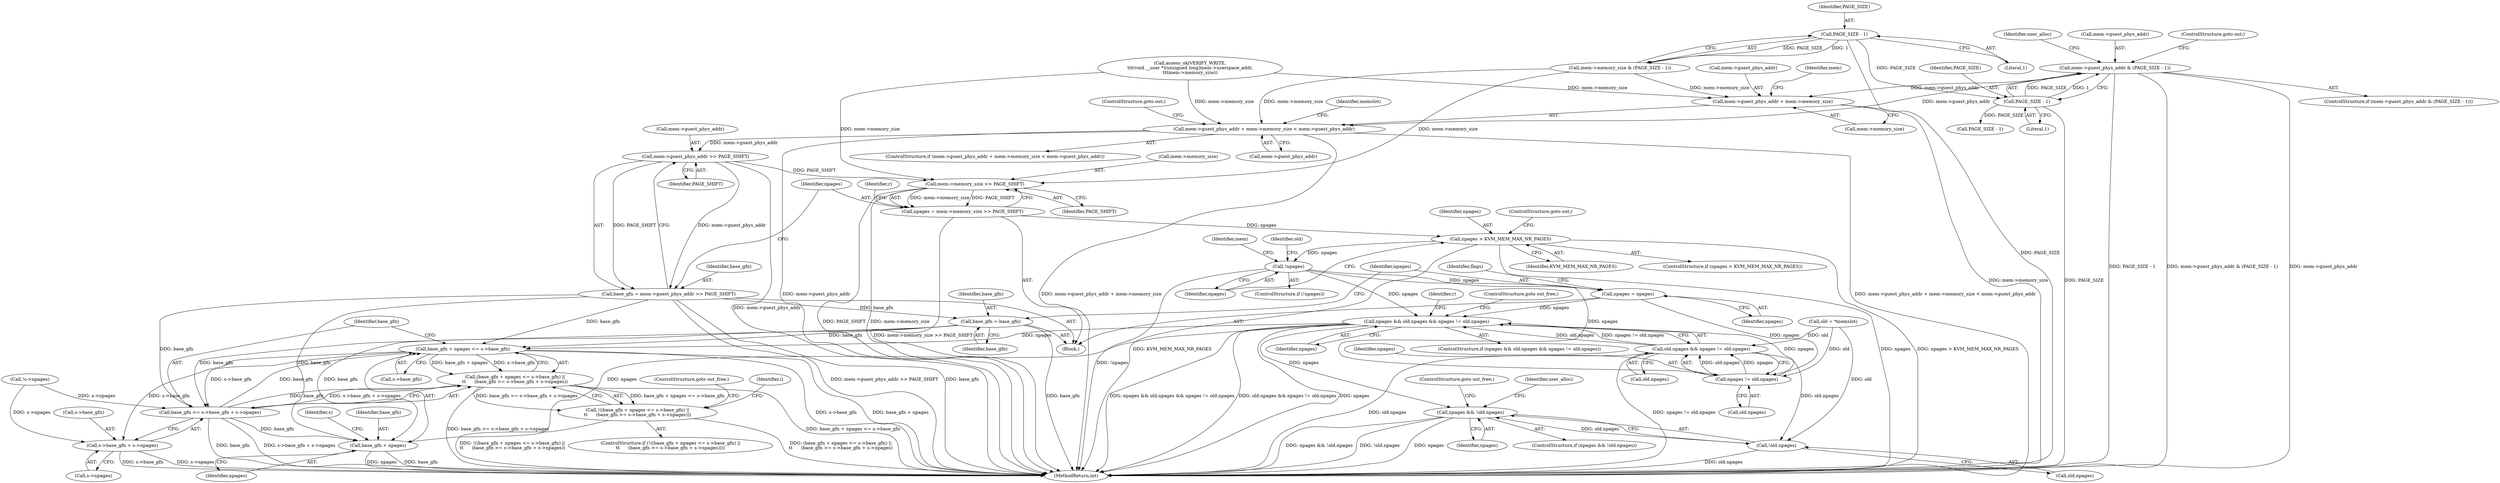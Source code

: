 digraph "0_linux_12d6e7538e2d418c08f082b1b44ffa5fb7270ed8@pointer" {
"1000145" [label="(Call,mem->guest_phys_addr & (PAGE_SIZE - 1))"];
"1000149" [label="(Call,PAGE_SIZE - 1)"];
"1000140" [label="(Call,PAGE_SIZE - 1)"];
"1000186" [label="(Call,mem->guest_phys_addr + mem->memory_size < mem->guest_phys_addr)"];
"1000209" [label="(Call,mem->guest_phys_addr >> PAGE_SHIFT)"];
"1000207" [label="(Call,base_gfn = mem->guest_phys_addr >> PAGE_SHIFT)"];
"1000247" [label="(Call,base_gfn = base_gfn)"];
"1000313" [label="(Call,base_gfn + npages <= s->base_gfn)"];
"1000312" [label="(Call,(base_gfn + npages <= s->base_gfn) ||\n\t\t      (base_gfn >= s->base_gfn + s->npages))"];
"1000311" [label="(Call,!((base_gfn + npages <= s->base_gfn) ||\n\t\t      (base_gfn >= s->base_gfn + s->npages)))"];
"1000320" [label="(Call,base_gfn >= s->base_gfn + s->npages)"];
"1000314" [label="(Call,base_gfn + npages)"];
"1000322" [label="(Call,s->base_gfn + s->npages)"];
"1000216" [label="(Call,mem->memory_size >> PAGE_SHIFT)"];
"1000214" [label="(Call,npages = mem->memory_size >> PAGE_SHIFT)"];
"1000226" [label="(Call,npages > KVM_MEM_MAX_NR_PAGES)"];
"1000231" [label="(Call,!npages)"];
"1000250" [label="(Call,npages = npages)"];
"1000263" [label="(Call,npages && old.npages && npages != old.npages)"];
"1000338" [label="(Call,npages && !old.npages)"];
"1000269" [label="(Call,npages != old.npages)"];
"1000265" [label="(Call,old.npages && npages != old.npages)"];
"1000340" [label="(Call,!old.npages)"];
"1000187" [label="(Call,mem->guest_phys_addr + mem->memory_size)"];
"1000227" [label="(Identifier,npages)"];
"1000239" [label="(Identifier,old)"];
"1000317" [label="(Call,s->base_gfn)"];
"1000165" [label="(Call,access_ok(VERIFY_WRITE,\n\t\t\t(void __user *)(unsigned long)mem->userspace_addr,\n\t\t\tmem->memory_size))"];
"1000340" [label="(Call,!old.npages)"];
"1000116" [label="(Block,)"];
"1000499" [label="(MethodReturn,int)"];
"1000230" [label="(ControlStructure,if (!npages))"];
"1000322" [label="(Call,s->base_gfn + s->npages)"];
"1000209" [label="(Call,mem->guest_phys_addr >> PAGE_SHIFT)"];
"1000235" [label="(Identifier,mem)"];
"1000247" [label="(Call,base_gfn = base_gfn)"];
"1000341" [label="(Call,old.npages)"];
"1000320" [label="(Call,base_gfn >= s->base_gfn + s->npages)"];
"1000339" [label="(Identifier,npages)"];
"1000185" [label="(ControlStructure,if (mem->guest_phys_addr + mem->memory_size < mem->guest_phys_addr))"];
"1000194" [label="(Call,mem->guest_phys_addr)"];
"1000208" [label="(Identifier,base_gfn)"];
"1000150" [label="(Identifier,PAGE_SIZE)"];
"1000321" [label="(Identifier,base_gfn)"];
"1000232" [label="(Identifier,npages)"];
"1000263" [label="(Call,npages && old.npages && npages != old.npages)"];
"1000217" [label="(Call,mem->memory_size)"];
"1000338" [label="(Call,npages && !old.npages)"];
"1000346" [label="(Identifier,user_alloc)"];
"1000315" [label="(Identifier,base_gfn)"];
"1000262" [label="(ControlStructure,if (npages && old.npages && npages != old.npages))"];
"1000161" [label="(Call,PAGE_SIZE - 1)"];
"1000215" [label="(Identifier,npages)"];
"1000191" [label="(Call,mem->memory_size)"];
"1000225" [label="(ControlStructure,if (npages > KVM_MEM_MAX_NR_PAGES))"];
"1000195" [label="(Identifier,mem)"];
"1000318" [label="(Identifier,s)"];
"1000251" [label="(Identifier,npages)"];
"1000140" [label="(Call,PAGE_SIZE - 1)"];
"1000264" [label="(Identifier,npages)"];
"1000141" [label="(Identifier,PAGE_SIZE)"];
"1000155" [label="(Identifier,user_alloc)"];
"1000149" [label="(Call,PAGE_SIZE - 1)"];
"1000249" [label="(Identifier,base_gfn)"];
"1000210" [label="(Call,mem->guest_phys_addr)"];
"1000270" [label="(Identifier,npages)"];
"1000146" [label="(Call,mem->guest_phys_addr)"];
"1000151" [label="(Literal,1)"];
"1000214" [label="(Call,npages = mem->memory_size >> PAGE_SHIFT)"];
"1000228" [label="(Identifier,KVM_MEM_MAX_NR_PAGES)"];
"1000312" [label="(Call,(base_gfn + npages <= s->base_gfn) ||\n\t\t      (base_gfn >= s->base_gfn + s->npages))"];
"1000229" [label="(ControlStructure,goto out;)"];
"1000316" [label="(Identifier,npages)"];
"1000252" [label="(Identifier,npages)"];
"1000311" [label="(Call,!((base_gfn + npages <= s->base_gfn) ||\n\t\t      (base_gfn >= s->base_gfn + s->npages)))"];
"1000314" [label="(Call,base_gfn + npages)"];
"1000326" [label="(Call,s->npages)"];
"1000248" [label="(Identifier,base_gfn)"];
"1000142" [label="(Literal,1)"];
"1000305" [label="(Call,!s->npages)"];
"1000231" [label="(Call,!npages)"];
"1000152" [label="(ControlStructure,goto out;)"];
"1000238" [label="(Call,old = *memslot)"];
"1000337" [label="(ControlStructure,if (npages && !old.npages))"];
"1000323" [label="(Call,s->base_gfn)"];
"1000271" [label="(Call,old.npages)"];
"1000266" [label="(Call,old.npages)"];
"1000186" [label="(Call,mem->guest_phys_addr + mem->memory_size < mem->guest_phys_addr)"];
"1000136" [label="(Call,mem->memory_size & (PAGE_SIZE - 1))"];
"1000213" [label="(Identifier,PAGE_SHIFT)"];
"1000329" [label="(ControlStructure,goto out_free;)"];
"1000226" [label="(Call,npages > KVM_MEM_MAX_NR_PAGES)"];
"1000355" [label="(ControlStructure,goto out_free;)"];
"1000274" [label="(ControlStructure,goto out_free;)"];
"1000216" [label="(Call,mem->memory_size >> PAGE_SHIFT)"];
"1000145" [label="(Call,mem->guest_phys_addr & (PAGE_SIZE - 1))"];
"1000199" [label="(Identifier,memslot)"];
"1000144" [label="(ControlStructure,if (mem->guest_phys_addr & (PAGE_SIZE - 1)))"];
"1000188" [label="(Call,mem->guest_phys_addr)"];
"1000187" [label="(Call,mem->guest_phys_addr + mem->memory_size)"];
"1000276" [label="(Identifier,r)"];
"1000220" [label="(Identifier,PAGE_SHIFT)"];
"1000313" [label="(Call,base_gfn + npages <= s->base_gfn)"];
"1000287" [label="(Identifier,i)"];
"1000310" [label="(ControlStructure,if (!((base_gfn + npages <= s->base_gfn) ||\n\t\t      (base_gfn >= s->base_gfn + s->npages))))"];
"1000207" [label="(Call,base_gfn = mem->guest_phys_addr >> PAGE_SHIFT)"];
"1000197" [label="(ControlStructure,goto out;)"];
"1000222" [label="(Identifier,r)"];
"1000250" [label="(Call,npages = npages)"];
"1000269" [label="(Call,npages != old.npages)"];
"1000254" [label="(Identifier,flags)"];
"1000265" [label="(Call,old.npages && npages != old.npages)"];
"1000145" -> "1000144"  [label="AST: "];
"1000145" -> "1000149"  [label="CFG: "];
"1000146" -> "1000145"  [label="AST: "];
"1000149" -> "1000145"  [label="AST: "];
"1000152" -> "1000145"  [label="CFG: "];
"1000155" -> "1000145"  [label="CFG: "];
"1000145" -> "1000499"  [label="DDG: PAGE_SIZE - 1"];
"1000145" -> "1000499"  [label="DDG: mem->guest_phys_addr & (PAGE_SIZE - 1)"];
"1000145" -> "1000499"  [label="DDG: mem->guest_phys_addr"];
"1000149" -> "1000145"  [label="DDG: PAGE_SIZE"];
"1000149" -> "1000145"  [label="DDG: 1"];
"1000145" -> "1000186"  [label="DDG: mem->guest_phys_addr"];
"1000145" -> "1000187"  [label="DDG: mem->guest_phys_addr"];
"1000149" -> "1000151"  [label="CFG: "];
"1000150" -> "1000149"  [label="AST: "];
"1000151" -> "1000149"  [label="AST: "];
"1000149" -> "1000499"  [label="DDG: PAGE_SIZE"];
"1000140" -> "1000149"  [label="DDG: PAGE_SIZE"];
"1000149" -> "1000161"  [label="DDG: PAGE_SIZE"];
"1000140" -> "1000136"  [label="AST: "];
"1000140" -> "1000142"  [label="CFG: "];
"1000141" -> "1000140"  [label="AST: "];
"1000142" -> "1000140"  [label="AST: "];
"1000136" -> "1000140"  [label="CFG: "];
"1000140" -> "1000499"  [label="DDG: PAGE_SIZE"];
"1000140" -> "1000136"  [label="DDG: PAGE_SIZE"];
"1000140" -> "1000136"  [label="DDG: 1"];
"1000186" -> "1000185"  [label="AST: "];
"1000186" -> "1000194"  [label="CFG: "];
"1000187" -> "1000186"  [label="AST: "];
"1000194" -> "1000186"  [label="AST: "];
"1000197" -> "1000186"  [label="CFG: "];
"1000199" -> "1000186"  [label="CFG: "];
"1000186" -> "1000499"  [label="DDG: mem->guest_phys_addr + mem->memory_size < mem->guest_phys_addr"];
"1000186" -> "1000499"  [label="DDG: mem->guest_phys_addr + mem->memory_size"];
"1000186" -> "1000499"  [label="DDG: mem->guest_phys_addr"];
"1000165" -> "1000186"  [label="DDG: mem->memory_size"];
"1000136" -> "1000186"  [label="DDG: mem->memory_size"];
"1000186" -> "1000209"  [label="DDG: mem->guest_phys_addr"];
"1000209" -> "1000207"  [label="AST: "];
"1000209" -> "1000213"  [label="CFG: "];
"1000210" -> "1000209"  [label="AST: "];
"1000213" -> "1000209"  [label="AST: "];
"1000207" -> "1000209"  [label="CFG: "];
"1000209" -> "1000499"  [label="DDG: mem->guest_phys_addr"];
"1000209" -> "1000207"  [label="DDG: mem->guest_phys_addr"];
"1000209" -> "1000207"  [label="DDG: PAGE_SHIFT"];
"1000209" -> "1000216"  [label="DDG: PAGE_SHIFT"];
"1000207" -> "1000116"  [label="AST: "];
"1000208" -> "1000207"  [label="AST: "];
"1000215" -> "1000207"  [label="CFG: "];
"1000207" -> "1000499"  [label="DDG: mem->guest_phys_addr >> PAGE_SHIFT"];
"1000207" -> "1000499"  [label="DDG: base_gfn"];
"1000207" -> "1000247"  [label="DDG: base_gfn"];
"1000207" -> "1000313"  [label="DDG: base_gfn"];
"1000207" -> "1000314"  [label="DDG: base_gfn"];
"1000207" -> "1000320"  [label="DDG: base_gfn"];
"1000247" -> "1000116"  [label="AST: "];
"1000247" -> "1000249"  [label="CFG: "];
"1000248" -> "1000247"  [label="AST: "];
"1000249" -> "1000247"  [label="AST: "];
"1000251" -> "1000247"  [label="CFG: "];
"1000247" -> "1000499"  [label="DDG: base_gfn"];
"1000247" -> "1000313"  [label="DDG: base_gfn"];
"1000247" -> "1000314"  [label="DDG: base_gfn"];
"1000247" -> "1000320"  [label="DDG: base_gfn"];
"1000313" -> "1000312"  [label="AST: "];
"1000313" -> "1000317"  [label="CFG: "];
"1000314" -> "1000313"  [label="AST: "];
"1000317" -> "1000313"  [label="AST: "];
"1000321" -> "1000313"  [label="CFG: "];
"1000312" -> "1000313"  [label="CFG: "];
"1000313" -> "1000499"  [label="DDG: base_gfn + npages"];
"1000313" -> "1000499"  [label="DDG: s->base_gfn"];
"1000313" -> "1000312"  [label="DDG: base_gfn + npages"];
"1000313" -> "1000312"  [label="DDG: s->base_gfn"];
"1000320" -> "1000313"  [label="DDG: base_gfn"];
"1000263" -> "1000313"  [label="DDG: npages"];
"1000313" -> "1000320"  [label="DDG: s->base_gfn"];
"1000313" -> "1000322"  [label="DDG: s->base_gfn"];
"1000312" -> "1000311"  [label="AST: "];
"1000312" -> "1000320"  [label="CFG: "];
"1000320" -> "1000312"  [label="AST: "];
"1000311" -> "1000312"  [label="CFG: "];
"1000312" -> "1000499"  [label="DDG: base_gfn + npages <= s->base_gfn"];
"1000312" -> "1000499"  [label="DDG: base_gfn >= s->base_gfn + s->npages"];
"1000312" -> "1000311"  [label="DDG: base_gfn + npages <= s->base_gfn"];
"1000312" -> "1000311"  [label="DDG: base_gfn >= s->base_gfn + s->npages"];
"1000320" -> "1000312"  [label="DDG: base_gfn"];
"1000320" -> "1000312"  [label="DDG: s->base_gfn + s->npages"];
"1000311" -> "1000310"  [label="AST: "];
"1000329" -> "1000311"  [label="CFG: "];
"1000287" -> "1000311"  [label="CFG: "];
"1000311" -> "1000499"  [label="DDG: (base_gfn + npages <= s->base_gfn) ||\n\t\t      (base_gfn >= s->base_gfn + s->npages)"];
"1000311" -> "1000499"  [label="DDG: !((base_gfn + npages <= s->base_gfn) ||\n\t\t      (base_gfn >= s->base_gfn + s->npages))"];
"1000320" -> "1000322"  [label="CFG: "];
"1000321" -> "1000320"  [label="AST: "];
"1000322" -> "1000320"  [label="AST: "];
"1000320" -> "1000499"  [label="DDG: s->base_gfn + s->npages"];
"1000320" -> "1000499"  [label="DDG: base_gfn"];
"1000320" -> "1000314"  [label="DDG: base_gfn"];
"1000305" -> "1000320"  [label="DDG: s->npages"];
"1000314" -> "1000316"  [label="CFG: "];
"1000315" -> "1000314"  [label="AST: "];
"1000316" -> "1000314"  [label="AST: "];
"1000318" -> "1000314"  [label="CFG: "];
"1000314" -> "1000499"  [label="DDG: base_gfn"];
"1000314" -> "1000499"  [label="DDG: npages"];
"1000263" -> "1000314"  [label="DDG: npages"];
"1000322" -> "1000326"  [label="CFG: "];
"1000323" -> "1000322"  [label="AST: "];
"1000326" -> "1000322"  [label="AST: "];
"1000322" -> "1000499"  [label="DDG: s->npages"];
"1000322" -> "1000499"  [label="DDG: s->base_gfn"];
"1000305" -> "1000322"  [label="DDG: s->npages"];
"1000216" -> "1000214"  [label="AST: "];
"1000216" -> "1000220"  [label="CFG: "];
"1000217" -> "1000216"  [label="AST: "];
"1000220" -> "1000216"  [label="AST: "];
"1000214" -> "1000216"  [label="CFG: "];
"1000216" -> "1000499"  [label="DDG: mem->memory_size"];
"1000216" -> "1000499"  [label="DDG: PAGE_SHIFT"];
"1000216" -> "1000214"  [label="DDG: mem->memory_size"];
"1000216" -> "1000214"  [label="DDG: PAGE_SHIFT"];
"1000165" -> "1000216"  [label="DDG: mem->memory_size"];
"1000136" -> "1000216"  [label="DDG: mem->memory_size"];
"1000214" -> "1000116"  [label="AST: "];
"1000215" -> "1000214"  [label="AST: "];
"1000222" -> "1000214"  [label="CFG: "];
"1000214" -> "1000499"  [label="DDG: mem->memory_size >> PAGE_SHIFT"];
"1000214" -> "1000226"  [label="DDG: npages"];
"1000226" -> "1000225"  [label="AST: "];
"1000226" -> "1000228"  [label="CFG: "];
"1000227" -> "1000226"  [label="AST: "];
"1000228" -> "1000226"  [label="AST: "];
"1000229" -> "1000226"  [label="CFG: "];
"1000232" -> "1000226"  [label="CFG: "];
"1000226" -> "1000499"  [label="DDG: npages"];
"1000226" -> "1000499"  [label="DDG: npages > KVM_MEM_MAX_NR_PAGES"];
"1000226" -> "1000499"  [label="DDG: KVM_MEM_MAX_NR_PAGES"];
"1000226" -> "1000231"  [label="DDG: npages"];
"1000231" -> "1000230"  [label="AST: "];
"1000231" -> "1000232"  [label="CFG: "];
"1000232" -> "1000231"  [label="AST: "];
"1000235" -> "1000231"  [label="CFG: "];
"1000239" -> "1000231"  [label="CFG: "];
"1000231" -> "1000499"  [label="DDG: !npages"];
"1000231" -> "1000250"  [label="DDG: npages"];
"1000231" -> "1000263"  [label="DDG: npages"];
"1000231" -> "1000269"  [label="DDG: npages"];
"1000250" -> "1000116"  [label="AST: "];
"1000250" -> "1000252"  [label="CFG: "];
"1000251" -> "1000250"  [label="AST: "];
"1000252" -> "1000250"  [label="AST: "];
"1000254" -> "1000250"  [label="CFG: "];
"1000250" -> "1000263"  [label="DDG: npages"];
"1000250" -> "1000269"  [label="DDG: npages"];
"1000263" -> "1000262"  [label="AST: "];
"1000263" -> "1000264"  [label="CFG: "];
"1000263" -> "1000265"  [label="CFG: "];
"1000264" -> "1000263"  [label="AST: "];
"1000265" -> "1000263"  [label="AST: "];
"1000274" -> "1000263"  [label="CFG: "];
"1000276" -> "1000263"  [label="CFG: "];
"1000263" -> "1000499"  [label="DDG: old.npages && npages != old.npages"];
"1000263" -> "1000499"  [label="DDG: npages"];
"1000263" -> "1000499"  [label="DDG: npages && old.npages && npages != old.npages"];
"1000269" -> "1000263"  [label="DDG: npages"];
"1000265" -> "1000263"  [label="DDG: old.npages"];
"1000265" -> "1000263"  [label="DDG: npages != old.npages"];
"1000263" -> "1000338"  [label="DDG: npages"];
"1000338" -> "1000337"  [label="AST: "];
"1000338" -> "1000339"  [label="CFG: "];
"1000338" -> "1000340"  [label="CFG: "];
"1000339" -> "1000338"  [label="AST: "];
"1000340" -> "1000338"  [label="AST: "];
"1000346" -> "1000338"  [label="CFG: "];
"1000355" -> "1000338"  [label="CFG: "];
"1000338" -> "1000499"  [label="DDG: npages"];
"1000338" -> "1000499"  [label="DDG: npages && !old.npages"];
"1000338" -> "1000499"  [label="DDG: !old.npages"];
"1000340" -> "1000338"  [label="DDG: old.npages"];
"1000269" -> "1000265"  [label="AST: "];
"1000269" -> "1000271"  [label="CFG: "];
"1000270" -> "1000269"  [label="AST: "];
"1000271" -> "1000269"  [label="AST: "];
"1000265" -> "1000269"  [label="CFG: "];
"1000269" -> "1000265"  [label="DDG: old.npages"];
"1000269" -> "1000265"  [label="DDG: npages"];
"1000238" -> "1000269"  [label="DDG: old"];
"1000265" -> "1000266"  [label="CFG: "];
"1000266" -> "1000265"  [label="AST: "];
"1000265" -> "1000499"  [label="DDG: npages != old.npages"];
"1000265" -> "1000499"  [label="DDG: old.npages"];
"1000238" -> "1000265"  [label="DDG: old"];
"1000265" -> "1000340"  [label="DDG: old.npages"];
"1000340" -> "1000341"  [label="CFG: "];
"1000341" -> "1000340"  [label="AST: "];
"1000340" -> "1000499"  [label="DDG: old.npages"];
"1000238" -> "1000340"  [label="DDG: old"];
"1000187" -> "1000191"  [label="CFG: "];
"1000188" -> "1000187"  [label="AST: "];
"1000191" -> "1000187"  [label="AST: "];
"1000195" -> "1000187"  [label="CFG: "];
"1000187" -> "1000499"  [label="DDG: mem->memory_size"];
"1000165" -> "1000187"  [label="DDG: mem->memory_size"];
"1000136" -> "1000187"  [label="DDG: mem->memory_size"];
}
